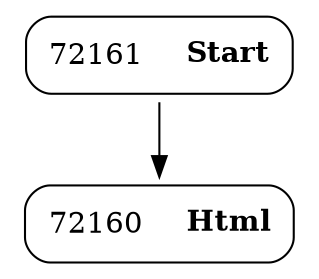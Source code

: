 digraph ast {
node [shape=none];
72161 [label=<<TABLE border='1' cellspacing='0' cellpadding='10' style='rounded' ><TR><TD border='0'>72161</TD><TD border='0'><B>Start</B></TD></TR></TABLE>>];
72161 -> 72160 [weight=2];
72160 [label=<<TABLE border='1' cellspacing='0' cellpadding='10' style='rounded' ><TR><TD border='0'>72160</TD><TD border='0'><B>Html</B></TD></TR></TABLE>>];
}
